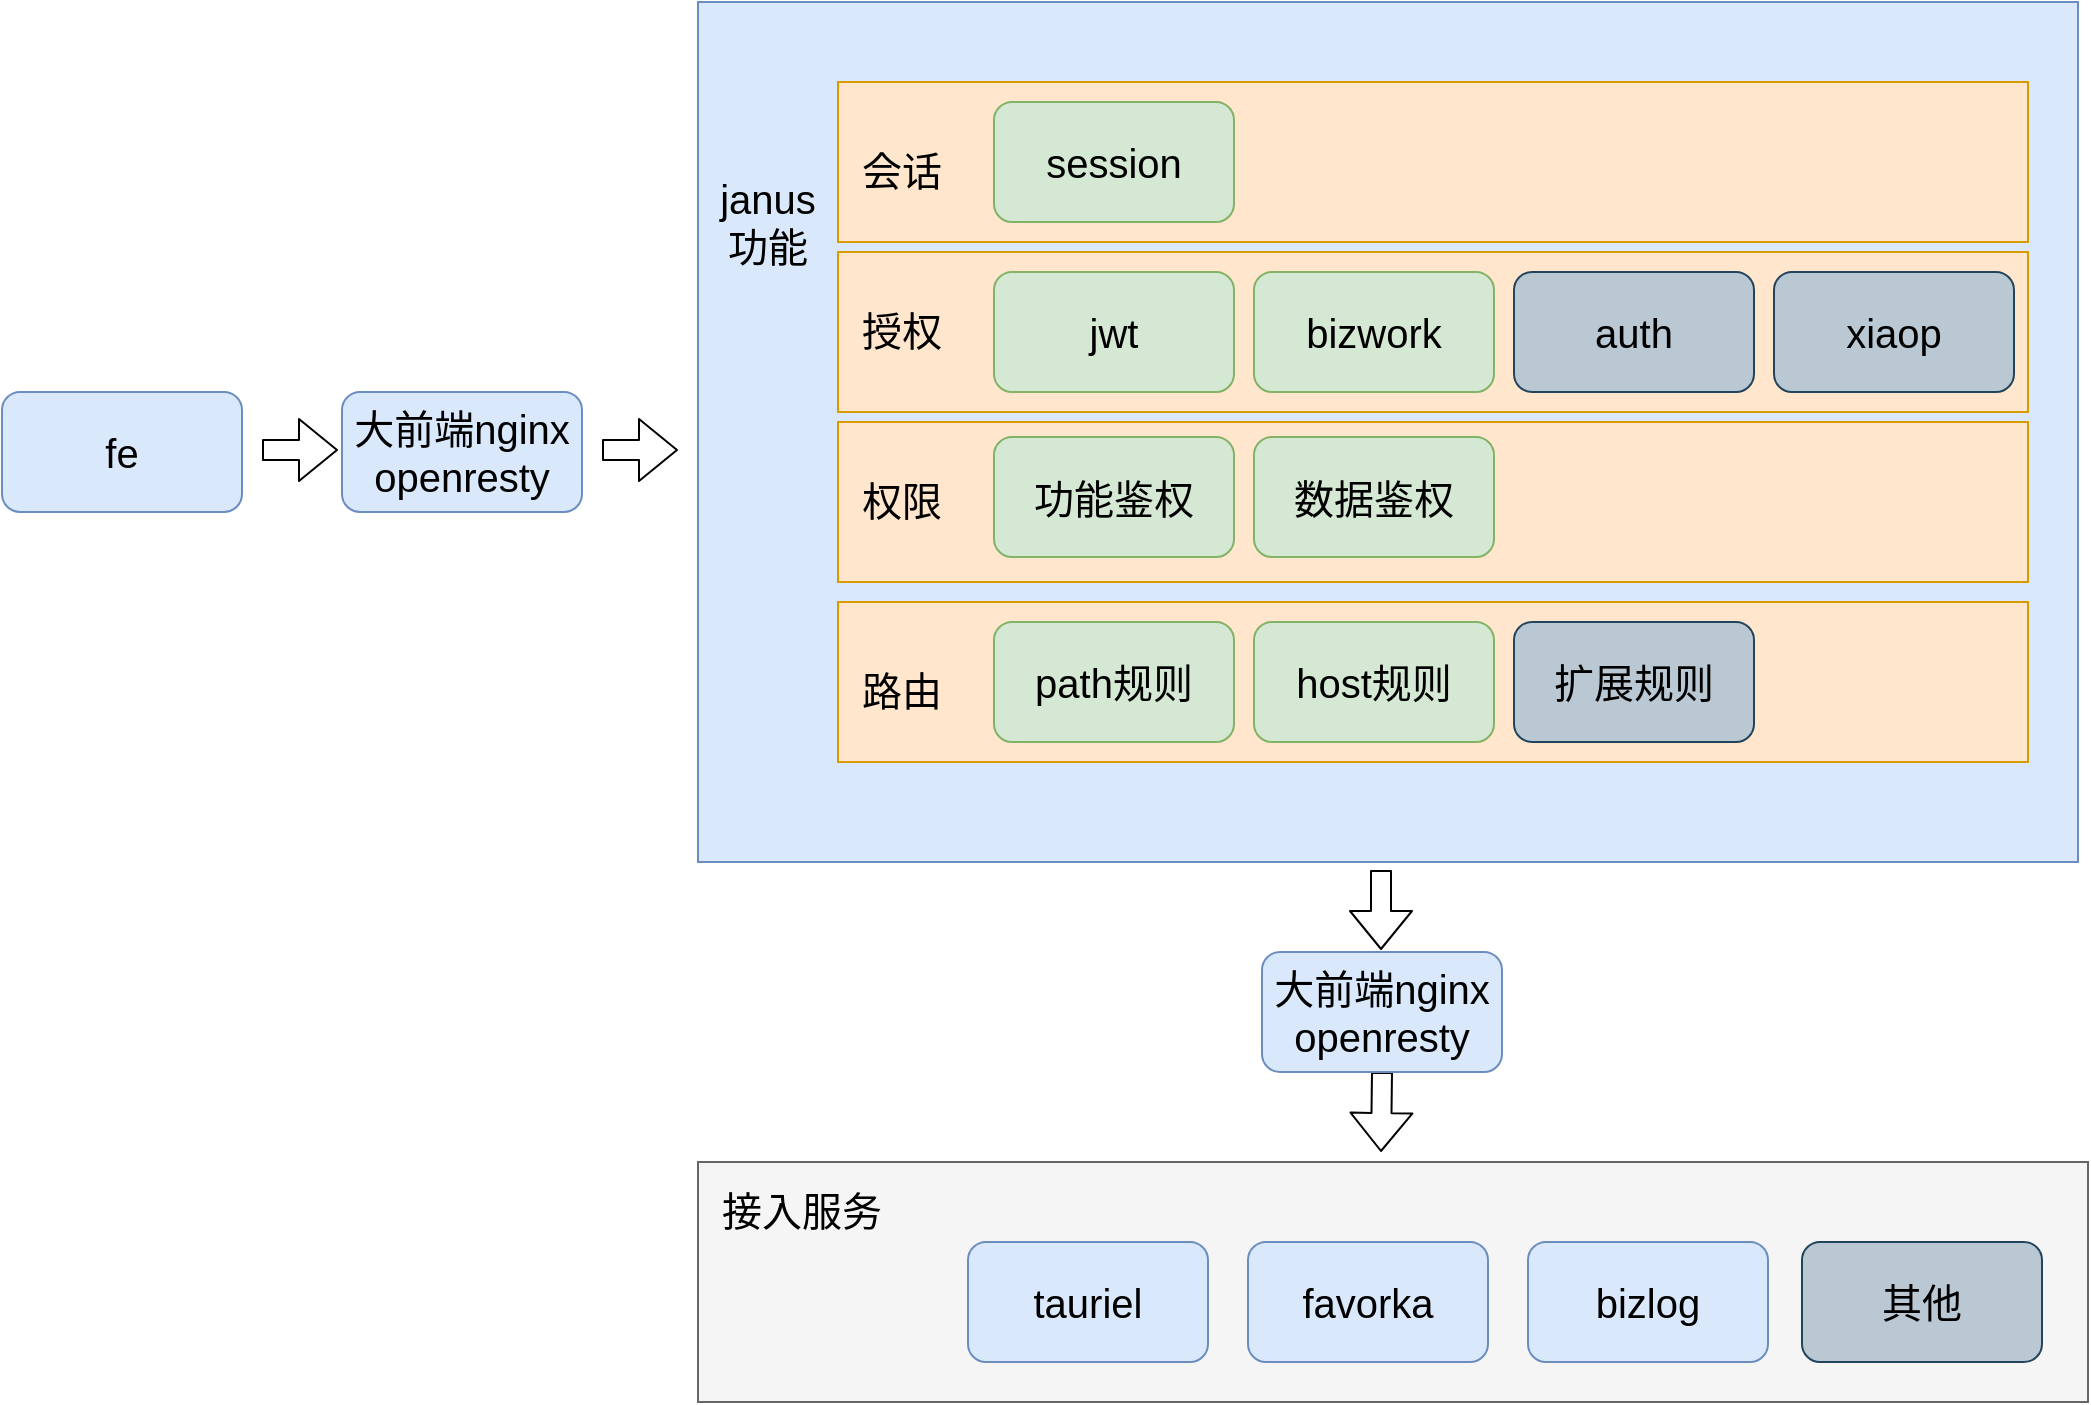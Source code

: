 <mxfile version="10.5.1" type="github"><diagram id="jvLWZokUXWtVQU5Z0_VY" name="Page-1"><mxGraphModel dx="2220" dy="763" grid="1" gridSize="10" guides="1" tooltips="1" connect="1" arrows="1" fold="1" page="1" pageScale="1" pageWidth="826" pageHeight="1169" math="0" shadow="0"><root><mxCell id="0"/><mxCell id="1" parent="0"/><mxCell id="lB9WR78rVij-xdUNf1il-41" value="" style="rounded=0;whiteSpace=wrap;html=1;fillColor=#f5f5f5;strokeColor=#666666;fontColor=#333333;glass=0;comic=0;" vertex="1" parent="1"><mxGeometry x="38" y="730" width="695" height="120" as="geometry"/></mxCell><mxCell id="lB9WR78rVij-xdUNf1il-1" value="&lt;font style=&quot;font-size: 20px&quot;&gt;fe&lt;/font&gt;" style="rounded=1;whiteSpace=wrap;html=1;fillColor=#dae8fc;strokeColor=#6c8ebf;" vertex="1" parent="1"><mxGeometry x="-310" y="345" width="120" height="60" as="geometry"/></mxCell><mxCell id="lB9WR78rVij-xdUNf1il-3" value="&lt;font style=&quot;font-size: 20px&quot;&gt;tauriel&lt;/font&gt;" style="rounded=1;whiteSpace=wrap;html=1;fillColor=#dae8fc;strokeColor=#6c8ebf;" vertex="1" parent="1"><mxGeometry x="173" y="770" width="120" height="60" as="geometry"/></mxCell><mxCell id="lB9WR78rVij-xdUNf1il-4" value="&lt;font style=&quot;font-size: 20px&quot;&gt;favorka&lt;/font&gt;" style="rounded=1;whiteSpace=wrap;html=1;fillColor=#dae8fc;strokeColor=#6c8ebf;" vertex="1" parent="1"><mxGeometry x="313" y="770" width="120" height="60" as="geometry"/></mxCell><mxCell id="lB9WR78rVij-xdUNf1il-5" value="&lt;font style=&quot;font-size: 20px&quot;&gt;bizlog&lt;/font&gt;" style="rounded=1;whiteSpace=wrap;html=1;fillColor=#dae8fc;strokeColor=#6c8ebf;" vertex="1" parent="1"><mxGeometry x="453" y="770" width="120" height="60" as="geometry"/></mxCell><mxCell id="lB9WR78rVij-xdUNf1il-12" value="" style="rounded=0;whiteSpace=wrap;html=1;fillColor=#dae8fc;strokeColor=#6c8ebf;" vertex="1" parent="1"><mxGeometry x="38" y="150" width="690" height="430" as="geometry"/></mxCell><mxCell id="lB9WR78rVij-xdUNf1il-17" value="&lt;font style=&quot;font-size: 20px&quot;&gt;janus&lt;br&gt;功能&lt;br&gt;&lt;/font&gt;" style="text;html=1;strokeColor=none;fillColor=none;align=center;verticalAlign=middle;whiteSpace=wrap;rounded=0;" vertex="1" parent="1"><mxGeometry x="38" y="245" width="70" height="30" as="geometry"/></mxCell><mxCell id="lB9WR78rVij-xdUNf1il-24" value="" style="rounded=0;whiteSpace=wrap;html=1;fillColor=#ffe6cc;strokeColor=#d79b00;" vertex="1" parent="1"><mxGeometry x="108" y="190" width="595" height="80" as="geometry"/></mxCell><mxCell id="lB9WR78rVij-xdUNf1il-28" value="&lt;span style=&quot;font-size: 20px&quot;&gt;session&lt;/span&gt;" style="rounded=1;whiteSpace=wrap;html=1;fillColor=#d5e8d4;strokeColor=#82b366;" vertex="1" parent="1"><mxGeometry x="186" y="200" width="120" height="60" as="geometry"/></mxCell><mxCell id="lB9WR78rVij-xdUNf1il-29" value="" style="rounded=0;whiteSpace=wrap;html=1;fillColor=#ffe6cc;strokeColor=#d79b00;" vertex="1" parent="1"><mxGeometry x="108" y="275" width="595" height="80" as="geometry"/></mxCell><mxCell id="lB9WR78rVij-xdUNf1il-30" value="" style="rounded=0;whiteSpace=wrap;html=1;fillColor=#ffe6cc;strokeColor=#d79b00;" vertex="1" parent="1"><mxGeometry x="108" y="360" width="595" height="80" as="geometry"/></mxCell><mxCell id="lB9WR78rVij-xdUNf1il-31" value="&lt;font style=&quot;font-size: 20px&quot;&gt;bizwork&lt;/font&gt;" style="rounded=1;whiteSpace=wrap;html=1;fillColor=#d5e8d4;strokeColor=#82b366;" vertex="1" parent="1"><mxGeometry x="316" y="285" width="120" height="60" as="geometry"/></mxCell><mxCell id="lB9WR78rVij-xdUNf1il-32" value="&lt;span style=&quot;font-size: 20px&quot;&gt;功能鉴权&lt;/span&gt;" style="rounded=1;whiteSpace=wrap;html=1;fillColor=#d5e8d4;strokeColor=#82b366;" vertex="1" parent="1"><mxGeometry x="186" y="367.5" width="120" height="60" as="geometry"/></mxCell><mxCell id="lB9WR78rVij-xdUNf1il-33" value="&lt;span style=&quot;font-size: 20px&quot;&gt;jwt&lt;/span&gt;" style="rounded=1;whiteSpace=wrap;html=1;fillColor=#d5e8d4;strokeColor=#82b366;" vertex="1" parent="1"><mxGeometry x="186" y="285" width="120" height="60" as="geometry"/></mxCell><mxCell id="lB9WR78rVij-xdUNf1il-34" value="&lt;span style=&quot;font-size: 20px&quot;&gt;数据鉴权&lt;/span&gt;" style="rounded=1;whiteSpace=wrap;html=1;fillColor=#d5e8d4;strokeColor=#82b366;" vertex="1" parent="1"><mxGeometry x="316" y="367.5" width="120" height="60" as="geometry"/></mxCell><mxCell id="lB9WR78rVij-xdUNf1il-35" value="" style="rounded=0;whiteSpace=wrap;html=1;fillColor=#ffe6cc;strokeColor=#d79b00;" vertex="1" parent="1"><mxGeometry x="108" y="450" width="595" height="80" as="geometry"/></mxCell><mxCell id="lB9WR78rVij-xdUNf1il-36" value="&lt;span style=&quot;font-size: 20px&quot;&gt;path规则&lt;/span&gt;" style="rounded=1;whiteSpace=wrap;html=1;fillColor=#d5e8d4;strokeColor=#82b366;" vertex="1" parent="1"><mxGeometry x="186" y="460" width="120" height="60" as="geometry"/></mxCell><mxCell id="lB9WR78rVij-xdUNf1il-37" value="&lt;span style=&quot;font-size: 20px&quot;&gt;host规则&lt;/span&gt;" style="rounded=1;whiteSpace=wrap;html=1;fillColor=#d5e8d4;strokeColor=#82b366;" vertex="1" parent="1"><mxGeometry x="316" y="460" width="120" height="60" as="geometry"/></mxCell><mxCell id="lB9WR78rVij-xdUNf1il-38" value="&lt;font style=&quot;font-size: 20px&quot;&gt;auth&lt;/font&gt;" style="rounded=1;whiteSpace=wrap;html=1;fillColor=#bac8d3;strokeColor=#23445d;" vertex="1" parent="1"><mxGeometry x="446" y="285" width="120" height="60" as="geometry"/></mxCell><mxCell id="lB9WR78rVij-xdUNf1il-39" value="&lt;font style=&quot;font-size: 20px&quot;&gt;xiaop&lt;/font&gt;" style="rounded=1;whiteSpace=wrap;html=1;fillColor=#bac8d3;strokeColor=#23445d;" vertex="1" parent="1"><mxGeometry x="576" y="285" width="120" height="60" as="geometry"/></mxCell><mxCell id="lB9WR78rVij-xdUNf1il-40" value="&lt;font style=&quot;font-size: 20px&quot;&gt;授权&lt;/font&gt;" style="text;html=1;resizable=0;points=[];autosize=1;align=left;verticalAlign=top;spacingTop=-4;" vertex="1" parent="1"><mxGeometry x="118" y="300" width="60" height="20" as="geometry"/></mxCell><mxCell id="lB9WR78rVij-xdUNf1il-42" value="&lt;font style=&quot;font-size: 20px&quot;&gt;接入服务&lt;/font&gt;" style="text;html=1;resizable=0;points=[];autosize=1;align=left;verticalAlign=top;spacingTop=-4;" vertex="1" parent="1"><mxGeometry x="48" y="740" width="100" height="20" as="geometry"/></mxCell><mxCell id="lB9WR78rVij-xdUNf1il-43" value="" style="shape=flexArrow;endArrow=classic;html=1;" edge="1" parent="1"><mxGeometry width="50" height="50" relative="1" as="geometry"><mxPoint x="-180" y="374" as="sourcePoint"/><mxPoint x="-142" y="374" as="targetPoint"/></mxGeometry></mxCell><mxCell id="lB9WR78rVij-xdUNf1il-44" value="" style="shape=flexArrow;endArrow=classic;html=1;" edge="1" parent="1"><mxGeometry width="50" height="50" relative="1" as="geometry"><mxPoint x="380" y="685" as="sourcePoint"/><mxPoint x="379.5" y="725" as="targetPoint"/></mxGeometry></mxCell><mxCell id="lB9WR78rVij-xdUNf1il-45" value="&lt;span style=&quot;font-size: 20px&quot;&gt;扩展规则&lt;/span&gt;" style="rounded=1;whiteSpace=wrap;html=1;fillColor=#bac8d3;strokeColor=#23445d;" vertex="1" parent="1"><mxGeometry x="446" y="460" width="120" height="60" as="geometry"/></mxCell><mxCell id="lB9WR78rVij-xdUNf1il-46" value="&lt;font style=&quot;font-size: 20px&quot;&gt;路由&lt;/font&gt;" style="text;html=1;resizable=0;points=[];autosize=1;align=left;verticalAlign=top;spacingTop=-4;" vertex="1" parent="1"><mxGeometry x="118" y="480" width="60" height="20" as="geometry"/></mxCell><mxCell id="lB9WR78rVij-xdUNf1il-47" value="&lt;span style=&quot;font-size: 20px&quot;&gt;权限&lt;/span&gt;" style="text;html=1;resizable=0;points=[];autosize=1;align=left;verticalAlign=top;spacingTop=-4;" vertex="1" parent="1"><mxGeometry x="118" y="385" width="60" height="20" as="geometry"/></mxCell><mxCell id="lB9WR78rVij-xdUNf1il-48" value="&lt;span style=&quot;font-size: 20px&quot;&gt;会话&lt;/span&gt;" style="text;html=1;resizable=0;points=[];autosize=1;align=left;verticalAlign=top;spacingTop=-4;" vertex="1" parent="1"><mxGeometry x="118" y="220" width="60" height="20" as="geometry"/></mxCell><mxCell id="lB9WR78rVij-xdUNf1il-49" value="&lt;font style=&quot;font-size: 20px&quot;&gt;大前端nginx&lt;br&gt;openresty&lt;br&gt;&lt;/font&gt;" style="rounded=1;whiteSpace=wrap;html=1;fillColor=#dae8fc;strokeColor=#6c8ebf;" vertex="1" parent="1"><mxGeometry x="-140" y="345" width="120" height="60" as="geometry"/></mxCell><mxCell id="lB9WR78rVij-xdUNf1il-51" value="&lt;font style=&quot;font-size: 20px&quot;&gt;大前端nginx&lt;br&gt;openresty&lt;br&gt;&lt;/font&gt;" style="rounded=1;whiteSpace=wrap;html=1;fillColor=#dae8fc;strokeColor=#6c8ebf;" vertex="1" parent="1"><mxGeometry x="320" y="625" width="120" height="60" as="geometry"/></mxCell><mxCell id="lB9WR78rVij-xdUNf1il-52" value="" style="shape=flexArrow;endArrow=classic;html=1;" edge="1" parent="1"><mxGeometry width="50" height="50" relative="1" as="geometry"><mxPoint x="379.5" y="584" as="sourcePoint"/><mxPoint x="379.5" y="624" as="targetPoint"/></mxGeometry></mxCell><mxCell id="lB9WR78rVij-xdUNf1il-55" value="" style="shape=flexArrow;endArrow=classic;html=1;" edge="1" parent="1"><mxGeometry width="50" height="50" relative="1" as="geometry"><mxPoint x="-10" y="374" as="sourcePoint"/><mxPoint x="28" y="374" as="targetPoint"/></mxGeometry></mxCell><mxCell id="lB9WR78rVij-xdUNf1il-58" value="&lt;span style=&quot;font-size: 20px&quot;&gt;其他&lt;/span&gt;" style="rounded=1;whiteSpace=wrap;html=1;fillColor=#bac8d3;strokeColor=#23445d;" vertex="1" parent="1"><mxGeometry x="590" y="770" width="120" height="60" as="geometry"/></mxCell></root></mxGraphModel></diagram></mxfile>